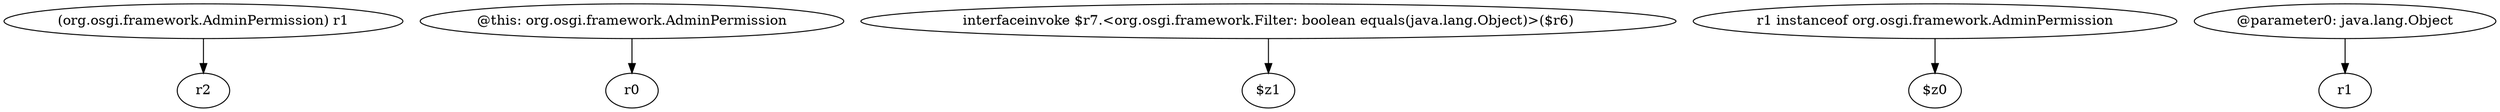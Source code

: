 digraph g {
0[label="(org.osgi.framework.AdminPermission) r1"]
1[label="r2"]
0->1[label=""]
2[label="@this: org.osgi.framework.AdminPermission"]
3[label="r0"]
2->3[label=""]
4[label="interfaceinvoke $r7.<org.osgi.framework.Filter: boolean equals(java.lang.Object)>($r6)"]
5[label="$z1"]
4->5[label=""]
6[label="r1 instanceof org.osgi.framework.AdminPermission"]
7[label="$z0"]
6->7[label=""]
8[label="@parameter0: java.lang.Object"]
9[label="r1"]
8->9[label=""]
}